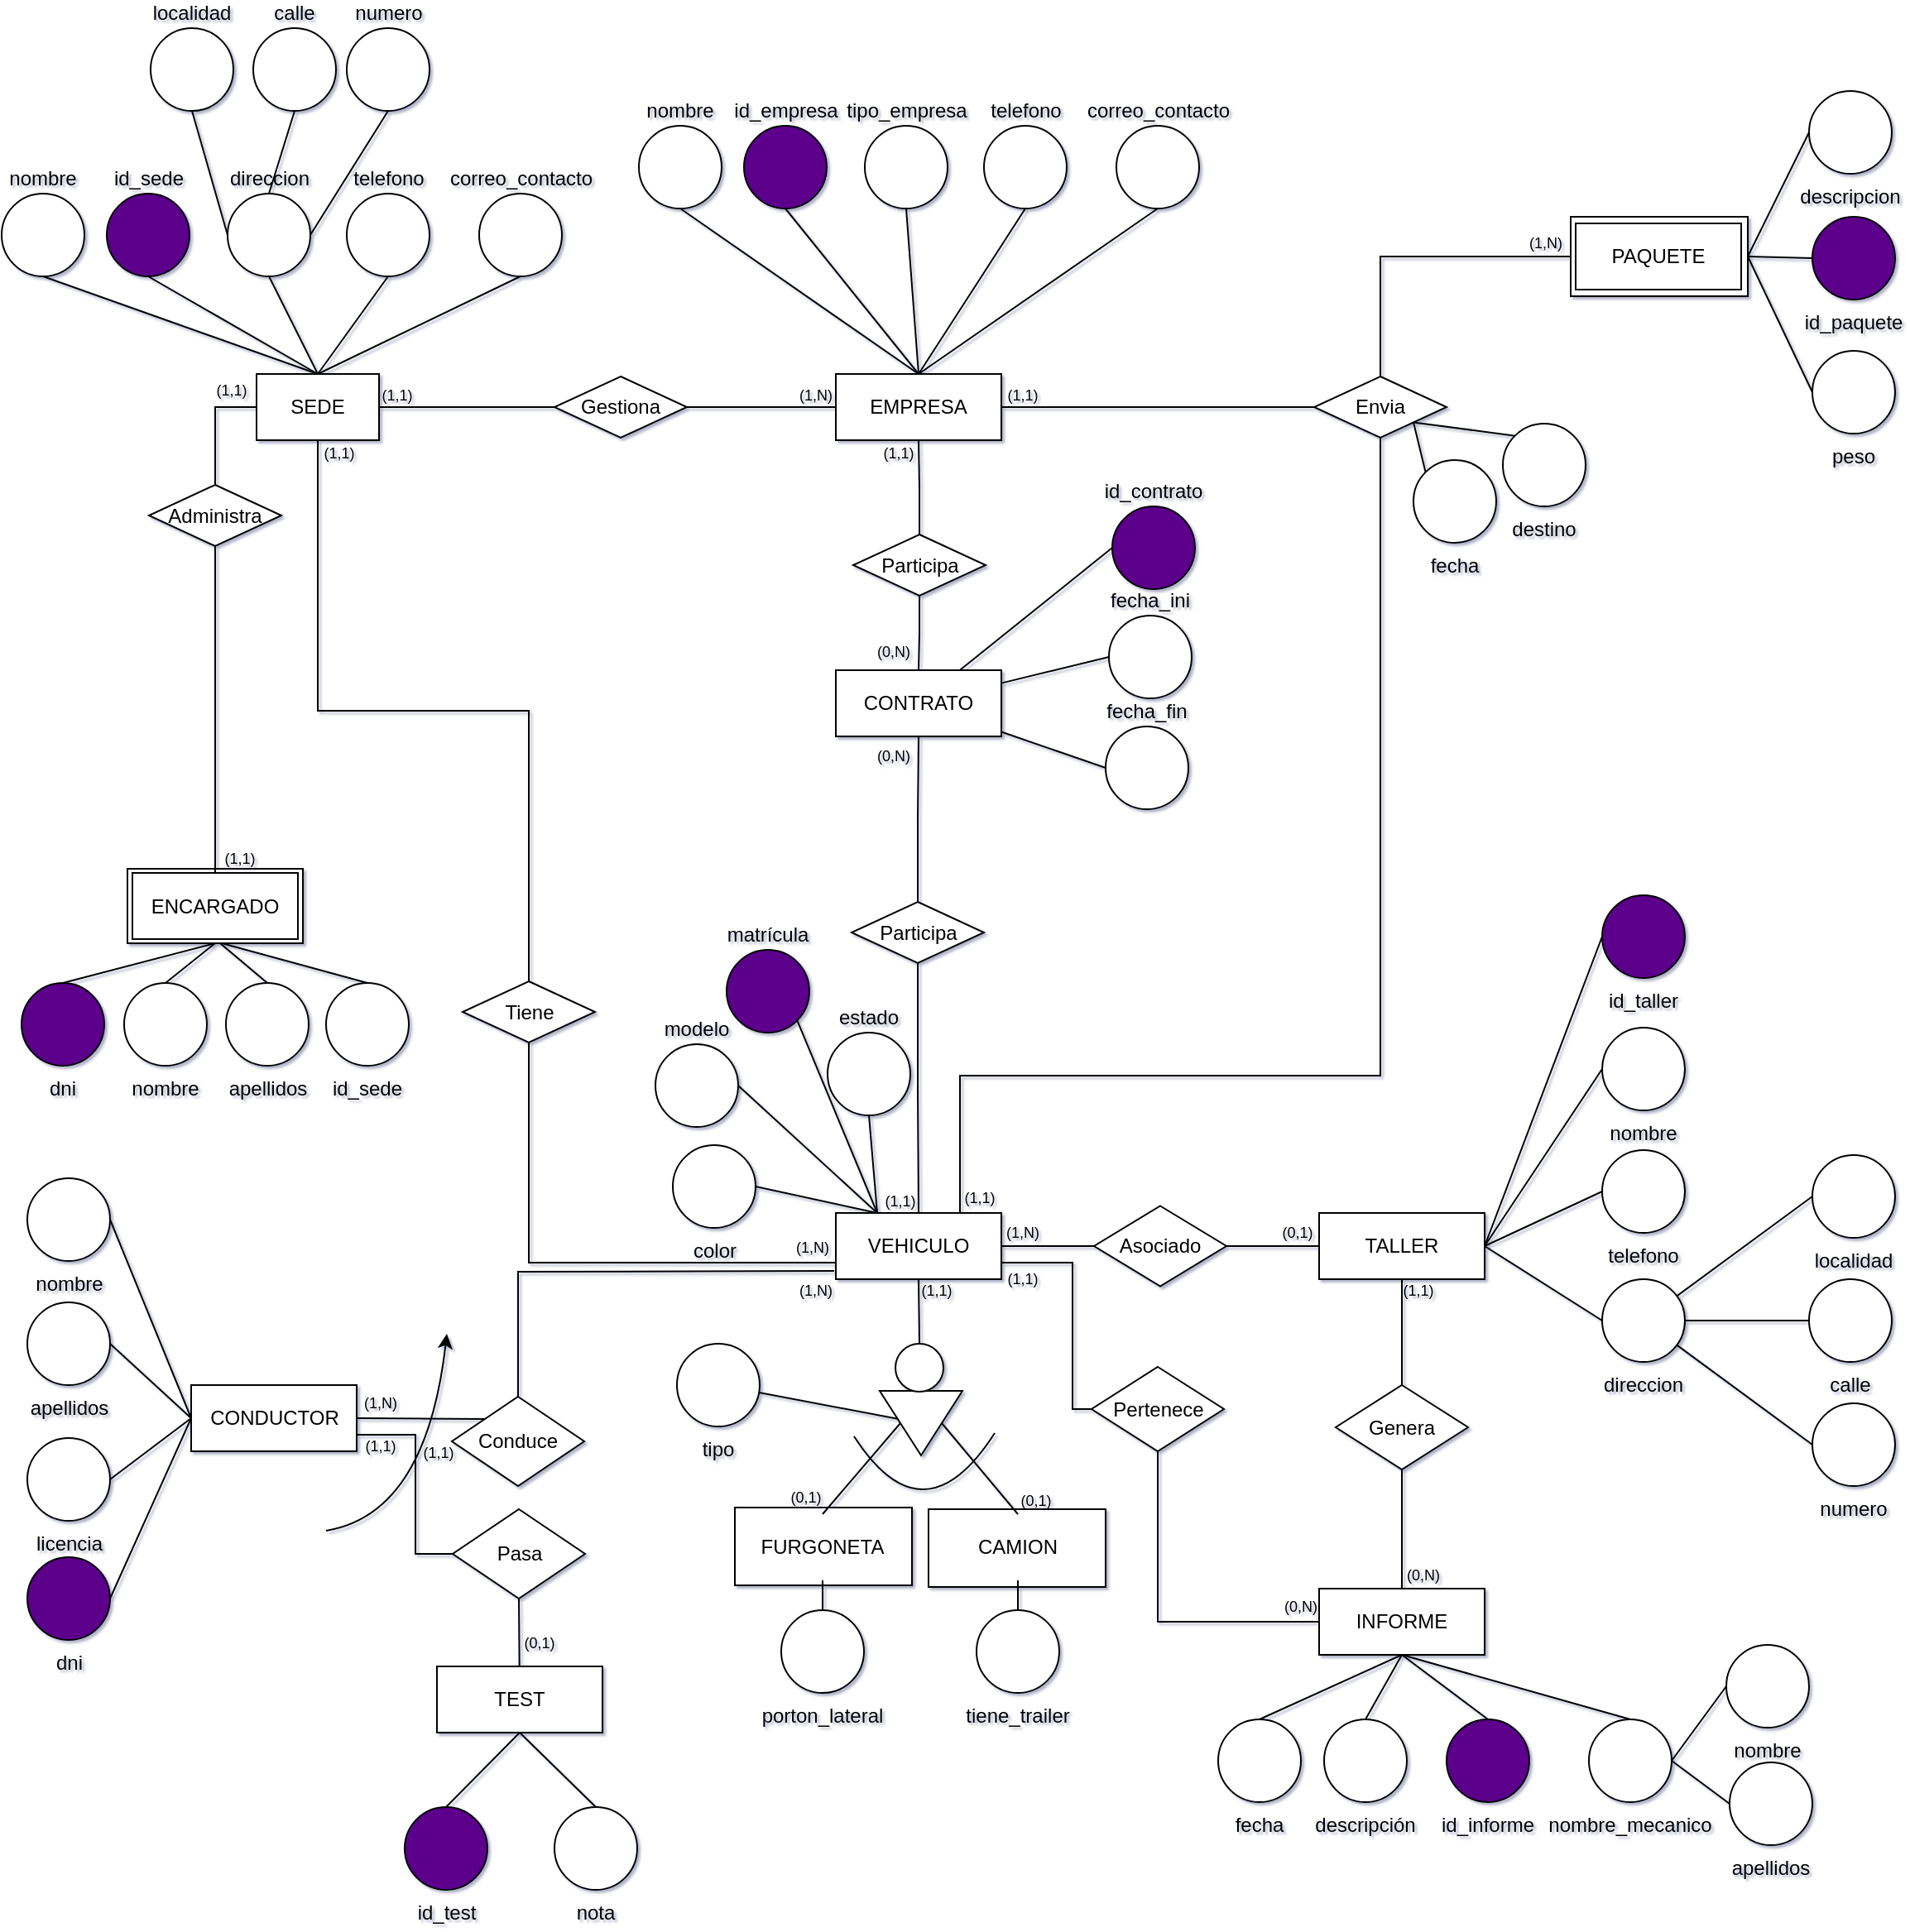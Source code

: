 <mxfile version="25.0.3">
  <diagram name="Página-1" id="EjvLclhS1nC_yqNBpNJn">
    <mxGraphModel grid="0" page="1" gridSize="10" guides="1" tooltips="1" connect="1" arrows="1" fold="1" pageScale="1" pageWidth="3300" pageHeight="4681" math="0" shadow="1">
      <root>
        <mxCell id="0" />
        <mxCell id="1" parent="0" />
        <mxCell id="pmfbboUPxJYDlXDQIil8-47" value="" style="rounded=0;whiteSpace=wrap;html=1;" vertex="1" parent="1">
          <mxGeometry x="-2128" y="-1387" width="106" height="45" as="geometry" />
        </mxCell>
        <mxCell id="pmfbboUPxJYDlXDQIil8-23" value="" style="rounded=0;whiteSpace=wrap;html=1;" vertex="1" parent="1">
          <mxGeometry x="-1761" y="-1001" width="107" height="47" as="geometry" />
        </mxCell>
        <mxCell id="pmfbboUPxJYDlXDQIil8-22" value="" style="rounded=0;whiteSpace=wrap;html=1;" vertex="1" parent="1">
          <mxGeometry x="-1644" y="-1000" width="107" height="47" as="geometry" />
        </mxCell>
        <mxCell id="g8suzwGlBMZNTWlI-Ku3-145" style="rounded=0;orthogonalLoop=1;jettySize=auto;html=1;exitX=1;exitY=0.5;exitDx=0;exitDy=0;entryX=0;entryY=0.5;entryDx=0;entryDy=0;endArrow=none;endFill=0;" edge="1" parent="1" source="g8suzwGlBMZNTWlI-Ku3-140" target="g8suzwGlBMZNTWlI-Ku3-143">
          <mxGeometry relative="1" as="geometry" />
        </mxCell>
        <mxCell id="g8suzwGlBMZNTWlI-Ku3-146" style="rounded=0;orthogonalLoop=1;jettySize=auto;html=1;exitX=1;exitY=0.5;exitDx=0;exitDy=0;entryX=0;entryY=0.5;entryDx=0;entryDy=0;endArrow=none;endFill=0;" edge="1" parent="1" source="g8suzwGlBMZNTWlI-Ku3-140" target="g8suzwGlBMZNTWlI-Ku3-141">
          <mxGeometry relative="1" as="geometry" />
        </mxCell>
        <mxCell id="g8suzwGlBMZNTWlI-Ku3-140" value="" style="rounded=0;whiteSpace=wrap;html=1;" vertex="1" parent="1">
          <mxGeometry x="-1256" y="-1781" width="107" height="48" as="geometry" />
        </mxCell>
        <mxCell id="g8suzwGlBMZNTWlI-Ku3-16" style="rounded=0;orthogonalLoop=1;jettySize=auto;html=1;exitX=1;exitY=0.5;exitDx=0;exitDy=0;entryX=0;entryY=0.5;entryDx=0;entryDy=0;edgeStyle=orthogonalEdgeStyle;endArrow=none;endFill=0;" edge="1" parent="1" source="g8suzwGlBMZNTWlI-Ku3-1" target="g8suzwGlBMZNTWlI-Ku3-12">
          <mxGeometry relative="1" as="geometry" />
        </mxCell>
        <mxCell id="g8suzwGlBMZNTWlI-Ku3-1" value="SEDE" style="whiteSpace=wrap;html=1;align=center;" vertex="1" parent="1">
          <mxGeometry x="-2050" y="-1686" width="74" height="40" as="geometry" />
        </mxCell>
        <mxCell id="g8suzwGlBMZNTWlI-Ku3-134" style="edgeStyle=orthogonalEdgeStyle;rounded=0;orthogonalLoop=1;jettySize=auto;html=1;exitX=1;exitY=0.5;exitDx=0;exitDy=0;entryX=0;entryY=0.5;entryDx=0;entryDy=0;endArrow=none;endFill=0;" edge="1" parent="1" source="g8suzwGlBMZNTWlI-Ku3-3" target="g8suzwGlBMZNTWlI-Ku3-132">
          <mxGeometry relative="1" as="geometry" />
        </mxCell>
        <mxCell id="g8suzwGlBMZNTWlI-Ku3-3" value="EMPRESA" style="whiteSpace=wrap;html=1;align=center;" vertex="1" parent="1">
          <mxGeometry x="-1700" y="-1686" width="100" height="40" as="geometry" />
        </mxCell>
        <mxCell id="g8suzwGlBMZNTWlI-Ku3-4" value="ENCARGADO" style="whiteSpace=wrap;html=1;align=center;" vertex="1" parent="1">
          <mxGeometry x="-2125" y="-1384.5" width="100" height="40" as="geometry" />
        </mxCell>
        <mxCell id="g8suzwGlBMZNTWlI-Ku3-23" style="rounded=0;orthogonalLoop=1;jettySize=auto;html=1;exitX=0.5;exitY=1;exitDx=0;exitDy=0;entryX=0.5;entryY=0;entryDx=0;entryDy=0;endArrow=none;endFill=0;" edge="1" parent="1" source="g8suzwGlBMZNTWlI-Ku3-5" target="_W_FJxRL6LF1LhHI--hp-1">
          <mxGeometry relative="1" as="geometry" />
        </mxCell>
        <mxCell id="g8suzwGlBMZNTWlI-Ku3-29" style="rounded=0;orthogonalLoop=1;jettySize=auto;html=1;entryX=0.5;entryY=0;entryDx=0;entryDy=0;edgeStyle=orthogonalEdgeStyle;endArrow=none;endFill=0;" edge="1" parent="1" target="g8suzwGlBMZNTWlI-Ku3-27">
          <mxGeometry relative="1" as="geometry">
            <mxPoint x="-1701" y="-1144" as="sourcePoint" />
          </mxGeometry>
        </mxCell>
        <mxCell id="g8suzwGlBMZNTWlI-Ku3-61" style="edgeStyle=orthogonalEdgeStyle;rounded=0;orthogonalLoop=1;jettySize=auto;html=1;exitX=1;exitY=0.5;exitDx=0;exitDy=0;entryX=0;entryY=0.5;entryDx=0;entryDy=0;endArrow=none;endFill=0;" edge="1" parent="1" source="g8suzwGlBMZNTWlI-Ku3-5" target="g8suzwGlBMZNTWlI-Ku3-60">
          <mxGeometry relative="1" as="geometry" />
        </mxCell>
        <mxCell id="g8suzwGlBMZNTWlI-Ku3-151" style="edgeStyle=orthogonalEdgeStyle;rounded=0;orthogonalLoop=1;jettySize=auto;html=1;exitX=0;exitY=0.75;exitDx=0;exitDy=0;entryX=0.5;entryY=1;entryDx=0;entryDy=0;endArrow=none;endFill=0;" edge="1" parent="1" source="g8suzwGlBMZNTWlI-Ku3-5" target="g8suzwGlBMZNTWlI-Ku3-150">
          <mxGeometry relative="1" as="geometry" />
        </mxCell>
        <mxCell id="g8suzwGlBMZNTWlI-Ku3-5" value="VEHICULO" style="whiteSpace=wrap;html=1;align=center;" vertex="1" parent="1">
          <mxGeometry x="-1700" y="-1179" width="100" height="40" as="geometry" />
        </mxCell>
        <mxCell id="pmfbboUPxJYDlXDQIil8-28" style="rounded=0;orthogonalLoop=1;jettySize=auto;html=1;exitX=1;exitY=0.5;exitDx=0;exitDy=0;entryX=0;entryY=0;entryDx=0;entryDy=0;endArrow=none;endFill=0;" edge="1" parent="1" source="g8suzwGlBMZNTWlI-Ku3-6" target="g8suzwGlBMZNTWlI-Ku3-27">
          <mxGeometry relative="1" as="geometry" />
        </mxCell>
        <mxCell id="pmfbboUPxJYDlXDQIil8-32" style="rounded=0;orthogonalLoop=1;jettySize=auto;html=1;exitX=1;exitY=0.75;exitDx=0;exitDy=0;entryX=0;entryY=0.5;entryDx=0;entryDy=0;endArrow=none;endFill=0;edgeStyle=orthogonalEdgeStyle;" edge="1" parent="1" source="g8suzwGlBMZNTWlI-Ku3-6" target="pmfbboUPxJYDlXDQIil8-31">
          <mxGeometry relative="1" as="geometry">
            <Array as="points">
              <mxPoint x="-1954" y="-1045" />
              <mxPoint x="-1954" y="-973" />
            </Array>
          </mxGeometry>
        </mxCell>
        <mxCell id="g8suzwGlBMZNTWlI-Ku3-6" value="CONDUCTOR" style="whiteSpace=wrap;html=1;align=center;" vertex="1" parent="1">
          <mxGeometry x="-2089.5" y="-1075" width="100" height="40" as="geometry" />
        </mxCell>
        <mxCell id="g8suzwGlBMZNTWlI-Ku3-8" value="FURGONETA" style="whiteSpace=wrap;html=1;align=center;strokeColor=none;" vertex="1" parent="1">
          <mxGeometry x="-1758" y="-997" width="100" height="40" as="geometry" />
        </mxCell>
        <mxCell id="g8suzwGlBMZNTWlI-Ku3-9" value="CAMION" style="whiteSpace=wrap;html=1;align=center;strokeColor=none;" vertex="1" parent="1">
          <mxGeometry x="-1640" y="-997" width="100" height="40" as="geometry" />
        </mxCell>
        <mxCell id="g8suzwGlBMZNTWlI-Ku3-64" style="edgeStyle=orthogonalEdgeStyle;rounded=0;orthogonalLoop=1;jettySize=auto;html=1;exitX=0.5;exitY=1;exitDx=0;exitDy=0;entryX=0.5;entryY=0;entryDx=0;entryDy=0;endArrow=none;endFill=0;" edge="1" parent="1" source="g8suzwGlBMZNTWlI-Ku3-10" target="g8suzwGlBMZNTWlI-Ku3-63">
          <mxGeometry relative="1" as="geometry" />
        </mxCell>
        <mxCell id="g8suzwGlBMZNTWlI-Ku3-70" style="rounded=0;orthogonalLoop=1;jettySize=auto;html=1;exitX=1;exitY=0.5;exitDx=0;exitDy=0;entryX=0;entryY=0.5;entryDx=0;entryDy=0;endArrow=none;endFill=0;" edge="1" parent="1" source="g8suzwGlBMZNTWlI-Ku3-10" target="g8suzwGlBMZNTWlI-Ku3-69">
          <mxGeometry relative="1" as="geometry" />
        </mxCell>
        <mxCell id="g8suzwGlBMZNTWlI-Ku3-10" value="TALLER" style="whiteSpace=wrap;html=1;align=center;" vertex="1" parent="1">
          <mxGeometry x="-1408" y="-1179" width="100" height="40" as="geometry" />
        </mxCell>
        <mxCell id="g8suzwGlBMZNTWlI-Ku3-11" value="INFORME" style="whiteSpace=wrap;html=1;align=center;" vertex="1" parent="1">
          <mxGeometry x="-1408" y="-952" width="100" height="40" as="geometry" />
        </mxCell>
        <mxCell id="g8suzwGlBMZNTWlI-Ku3-127" style="edgeStyle=orthogonalEdgeStyle;rounded=0;orthogonalLoop=1;jettySize=auto;html=1;exitX=1;exitY=0.5;exitDx=0;exitDy=0;entryX=0;entryY=0.5;entryDx=0;entryDy=0;endArrow=none;endFill=0;" edge="1" parent="1" source="g8suzwGlBMZNTWlI-Ku3-12" target="g8suzwGlBMZNTWlI-Ku3-3">
          <mxGeometry relative="1" as="geometry" />
        </mxCell>
        <mxCell id="g8suzwGlBMZNTWlI-Ku3-12" value="Gestiona" style="rhombus;whiteSpace=wrap;html=1;" vertex="1" parent="1">
          <mxGeometry x="-1870" y="-1684.5" width="80" height="37" as="geometry" />
        </mxCell>
        <mxCell id="g8suzwGlBMZNTWlI-Ku3-15" style="rounded=0;orthogonalLoop=1;jettySize=auto;html=1;exitX=0.5;exitY=0;exitDx=0;exitDy=0;entryX=0;entryY=0.5;entryDx=0;entryDy=0;edgeStyle=orthogonalEdgeStyle;endArrow=none;endFill=0;" edge="1" parent="1" source="g8suzwGlBMZNTWlI-Ku3-14" target="g8suzwGlBMZNTWlI-Ku3-1">
          <mxGeometry relative="1" as="geometry" />
        </mxCell>
        <mxCell id="g8suzwGlBMZNTWlI-Ku3-17" style="rounded=0;orthogonalLoop=1;jettySize=auto;html=1;exitX=0.5;exitY=1;exitDx=0;exitDy=0;entryX=0.5;entryY=0;entryDx=0;entryDy=0;edgeStyle=orthogonalEdgeStyle;endArrow=none;endFill=0;" edge="1" parent="1" source="g8suzwGlBMZNTWlI-Ku3-14" target="g8suzwGlBMZNTWlI-Ku3-4">
          <mxGeometry relative="1" as="geometry" />
        </mxCell>
        <mxCell id="g8suzwGlBMZNTWlI-Ku3-14" value="Administra" style="rhombus;whiteSpace=wrap;html=1;" vertex="1" parent="1">
          <mxGeometry x="-2115" y="-1619" width="80" height="37" as="geometry" />
        </mxCell>
        <mxCell id="g8suzwGlBMZNTWlI-Ku3-21" style="rounded=0;orthogonalLoop=1;jettySize=auto;html=1;exitX=0.5;exitY=1;exitDx=0;exitDy=0;entryX=0.5;entryY=0;entryDx=0;entryDy=0;edgeStyle=orthogonalEdgeStyle;endArrow=none;endFill=0;" edge="1" parent="1" source="g8suzwGlBMZNTWlI-Ku3-19" target="XZ_IPOt9MAIvKjfWIf2Y-1">
          <mxGeometry relative="1" as="geometry" />
        </mxCell>
        <mxCell id="g8suzwGlBMZNTWlI-Ku3-126" style="edgeStyle=orthogonalEdgeStyle;rounded=0;orthogonalLoop=1;jettySize=auto;html=1;exitX=0.5;exitY=0;exitDx=0;exitDy=0;entryX=0.5;entryY=1;entryDx=0;entryDy=0;endArrow=none;endFill=0;" edge="1" parent="1" source="g8suzwGlBMZNTWlI-Ku3-19" target="g8suzwGlBMZNTWlI-Ku3-3">
          <mxGeometry relative="1" as="geometry" />
        </mxCell>
        <mxCell id="g8suzwGlBMZNTWlI-Ku3-19" value="Participa" style="rhombus;whiteSpace=wrap;html=1;" vertex="1" parent="1">
          <mxGeometry x="-1689.5" y="-1589" width="80" height="37" as="geometry" />
        </mxCell>
        <mxCell id="g8suzwGlBMZNTWlI-Ku3-24" style="rounded=0;orthogonalLoop=1;jettySize=auto;html=1;exitX=0.5;exitY=0;exitDx=0;exitDy=0;entryX=0.5;entryY=0;entryDx=0;entryDy=0;endArrow=none;endFill=0;" edge="1" parent="1" source="g8suzwGlBMZNTWlI-Ku3-22" target="g8suzwGlBMZNTWlI-Ku3-9">
          <mxGeometry relative="1" as="geometry" />
        </mxCell>
        <mxCell id="g8suzwGlBMZNTWlI-Ku3-25" style="rounded=0;orthogonalLoop=1;jettySize=auto;html=1;exitX=0.5;exitY=1;exitDx=0;exitDy=0;entryX=0.5;entryY=0;entryDx=0;entryDy=0;endArrow=none;endFill=0;" edge="1" parent="1" source="g8suzwGlBMZNTWlI-Ku3-22" target="g8suzwGlBMZNTWlI-Ku3-8">
          <mxGeometry relative="1" as="geometry" />
        </mxCell>
        <mxCell id="g8suzwGlBMZNTWlI-Ku3-22" value="" style="triangle;whiteSpace=wrap;html=1;rotation=90;" vertex="1" parent="1">
          <mxGeometry x="-1668" y="-1077" width="39" height="50" as="geometry" />
        </mxCell>
        <mxCell id="g8suzwGlBMZNTWlI-Ku3-27" value="Conduce" style="rhombus;whiteSpace=wrap;html=1;" vertex="1" parent="1">
          <mxGeometry x="-1932" y="-1068" width="80" height="54" as="geometry" />
        </mxCell>
        <mxCell id="g8suzwGlBMZNTWlI-Ku3-42" style="rounded=0;orthogonalLoop=1;jettySize=auto;html=1;exitX=1;exitY=0.5;exitDx=0;exitDy=0;entryX=0;entryY=0.5;entryDx=0;entryDy=0;endArrow=none;endFill=0;" edge="1" parent="1" source="g8suzwGlBMZNTWlI-Ku3-34" target="g8suzwGlBMZNTWlI-Ku3-6">
          <mxGeometry relative="1" as="geometry" />
        </mxCell>
        <mxCell id="g8suzwGlBMZNTWlI-Ku3-34" value="dni" style="ellipse;whiteSpace=wrap;html=1;aspect=fixed;fillColor=#5C068C;labelPosition=center;verticalLabelPosition=bottom;align=center;verticalAlign=top;" vertex="1" parent="1">
          <mxGeometry x="-2188.5" y="-971" width="50" height="50" as="geometry" />
        </mxCell>
        <mxCell id="g8suzwGlBMZNTWlI-Ku3-39" style="rounded=0;orthogonalLoop=1;jettySize=auto;html=1;exitX=1;exitY=0.5;exitDx=0;exitDy=0;entryX=0;entryY=0.5;entryDx=0;entryDy=0;endArrow=none;endFill=0;" edge="1" parent="1" source="g8suzwGlBMZNTWlI-Ku3-35" target="g8suzwGlBMZNTWlI-Ku3-6">
          <mxGeometry relative="1" as="geometry" />
        </mxCell>
        <mxCell id="g8suzwGlBMZNTWlI-Ku3-35" value="nombre" style="ellipse;whiteSpace=wrap;html=1;aspect=fixed;labelPosition=center;verticalLabelPosition=bottom;align=center;verticalAlign=top;" vertex="1" parent="1">
          <mxGeometry x="-2188.5" y="-1200" width="50" height="50" as="geometry" />
        </mxCell>
        <mxCell id="g8suzwGlBMZNTWlI-Ku3-40" style="rounded=0;orthogonalLoop=1;jettySize=auto;html=1;exitX=1;exitY=0.5;exitDx=0;exitDy=0;endArrow=none;endFill=0;entryX=0;entryY=0.5;entryDx=0;entryDy=0;" edge="1" parent="1" source="g8suzwGlBMZNTWlI-Ku3-36" target="g8suzwGlBMZNTWlI-Ku3-6">
          <mxGeometry relative="1" as="geometry">
            <mxPoint x="-2148.5" y="-1050" as="targetPoint" />
          </mxGeometry>
        </mxCell>
        <mxCell id="g8suzwGlBMZNTWlI-Ku3-36" value="apellidos" style="ellipse;whiteSpace=wrap;html=1;aspect=fixed;labelPosition=center;verticalLabelPosition=bottom;align=center;verticalAlign=top;" vertex="1" parent="1">
          <mxGeometry x="-2188.5" y="-1125" width="50" height="50" as="geometry" />
        </mxCell>
        <mxCell id="g8suzwGlBMZNTWlI-Ku3-43" style="rounded=0;orthogonalLoop=1;jettySize=auto;html=1;exitX=1;exitY=0.5;exitDx=0;exitDy=0;entryX=0;entryY=0.5;entryDx=0;entryDy=0;endArrow=none;endFill=0;" edge="1" parent="1" source="g8suzwGlBMZNTWlI-Ku3-38" target="g8suzwGlBMZNTWlI-Ku3-6">
          <mxGeometry relative="1" as="geometry" />
        </mxCell>
        <mxCell id="g8suzwGlBMZNTWlI-Ku3-38" value="licencia" style="ellipse;whiteSpace=wrap;html=1;aspect=fixed;labelPosition=center;verticalLabelPosition=bottom;align=center;verticalAlign=top;" vertex="1" parent="1">
          <mxGeometry x="-2188.5" y="-1043" width="50" height="50" as="geometry" />
        </mxCell>
        <mxCell id="g8suzwGlBMZNTWlI-Ku3-62" style="edgeStyle=orthogonalEdgeStyle;rounded=0;orthogonalLoop=1;jettySize=auto;html=1;exitX=1;exitY=0.5;exitDx=0;exitDy=0;entryX=0;entryY=0.5;entryDx=0;entryDy=0;endArrow=none;endFill=0;" edge="1" parent="1" source="g8suzwGlBMZNTWlI-Ku3-60" target="g8suzwGlBMZNTWlI-Ku3-10">
          <mxGeometry relative="1" as="geometry" />
        </mxCell>
        <mxCell id="g8suzwGlBMZNTWlI-Ku3-60" value="Asociado" style="rhombus;whiteSpace=wrap;html=1;" vertex="1" parent="1">
          <mxGeometry x="-1544" y="-1183.25" width="80" height="48.5" as="geometry" />
        </mxCell>
        <mxCell id="g8suzwGlBMZNTWlI-Ku3-65" style="edgeStyle=orthogonalEdgeStyle;rounded=0;orthogonalLoop=1;jettySize=auto;html=1;exitX=0.5;exitY=1;exitDx=0;exitDy=0;entryX=0.5;entryY=0;entryDx=0;entryDy=0;endArrow=none;endFill=0;" edge="1" parent="1" source="g8suzwGlBMZNTWlI-Ku3-63" target="g8suzwGlBMZNTWlI-Ku3-11">
          <mxGeometry relative="1" as="geometry" />
        </mxCell>
        <mxCell id="g8suzwGlBMZNTWlI-Ku3-63" value="Genera" style="rhombus;whiteSpace=wrap;html=1;" vertex="1" parent="1">
          <mxGeometry x="-1398" y="-1075" width="80" height="51" as="geometry" />
        </mxCell>
        <mxCell id="g8suzwGlBMZNTWlI-Ku3-71" style="rounded=0;orthogonalLoop=1;jettySize=auto;html=1;exitX=0;exitY=0.5;exitDx=0;exitDy=0;entryX=1;entryY=0.5;entryDx=0;entryDy=0;endArrow=none;endFill=0;" edge="1" parent="1" source="g8suzwGlBMZNTWlI-Ku3-66" target="g8suzwGlBMZNTWlI-Ku3-10">
          <mxGeometry relative="1" as="geometry" />
        </mxCell>
        <mxCell id="g8suzwGlBMZNTWlI-Ku3-66" value="nombre" style="ellipse;whiteSpace=wrap;html=1;aspect=fixed;labelPosition=center;verticalLabelPosition=bottom;align=center;verticalAlign=top;" vertex="1" parent="1">
          <mxGeometry x="-1237" y="-1291" width="50" height="50" as="geometry" />
        </mxCell>
        <mxCell id="g8suzwGlBMZNTWlI-Ku3-73" style="rounded=0;orthogonalLoop=1;jettySize=auto;html=1;exitX=0;exitY=0.5;exitDx=0;exitDy=0;entryX=1;entryY=0.5;entryDx=0;entryDy=0;endArrow=none;endFill=0;" edge="1" parent="1" source="g8suzwGlBMZNTWlI-Ku3-67" target="g8suzwGlBMZNTWlI-Ku3-10">
          <mxGeometry relative="1" as="geometry" />
        </mxCell>
        <mxCell id="g8suzwGlBMZNTWlI-Ku3-67" value="telefono" style="ellipse;whiteSpace=wrap;html=1;aspect=fixed;labelPosition=center;verticalLabelPosition=bottom;align=center;verticalAlign=top;" vertex="1" parent="1">
          <mxGeometry x="-1237" y="-1217" width="50" height="50" as="geometry" />
        </mxCell>
        <mxCell id="g8suzwGlBMZNTWlI-Ku3-74" style="rounded=0;orthogonalLoop=1;jettySize=auto;html=1;exitX=0;exitY=0.5;exitDx=0;exitDy=0;entryX=1;entryY=0.5;entryDx=0;entryDy=0;endArrow=none;endFill=0;" edge="1" parent="1" source="g8suzwGlBMZNTWlI-Ku3-68" target="g8suzwGlBMZNTWlI-Ku3-10">
          <mxGeometry relative="1" as="geometry" />
        </mxCell>
        <mxCell id="g8suzwGlBMZNTWlI-Ku3-68" value="direccion" style="ellipse;whiteSpace=wrap;html=1;aspect=fixed;labelPosition=center;verticalLabelPosition=bottom;align=center;verticalAlign=top;" vertex="1" parent="1">
          <mxGeometry x="-1237" y="-1139" width="50" height="50" as="geometry" />
        </mxCell>
        <mxCell id="g8suzwGlBMZNTWlI-Ku3-69" value="id_taller" style="ellipse;whiteSpace=wrap;html=1;aspect=fixed;fillColor=#5C068C;labelPosition=center;verticalLabelPosition=bottom;align=center;verticalAlign=top;" vertex="1" parent="1">
          <mxGeometry x="-1237" y="-1371" width="50" height="50" as="geometry" />
        </mxCell>
        <mxCell id="g8suzwGlBMZNTWlI-Ku3-72" style="edgeStyle=orthogonalEdgeStyle;rounded=0;orthogonalLoop=1;jettySize=auto;html=1;exitX=0.5;exitY=1;exitDx=0;exitDy=0;" edge="1" parent="1" source="g8suzwGlBMZNTWlI-Ku3-67" target="g8suzwGlBMZNTWlI-Ku3-67">
          <mxGeometry relative="1" as="geometry" />
        </mxCell>
        <mxCell id="g8suzwGlBMZNTWlI-Ku3-81" style="rounded=0;orthogonalLoop=1;jettySize=auto;html=1;exitX=0.5;exitY=0;exitDx=0;exitDy=0;entryX=0.5;entryY=1;entryDx=0;entryDy=0;endArrow=none;endFill=0;" edge="1" parent="1" source="g8suzwGlBMZNTWlI-Ku3-75" target="g8suzwGlBMZNTWlI-Ku3-11">
          <mxGeometry relative="1" as="geometry" />
        </mxCell>
        <mxCell id="g8suzwGlBMZNTWlI-Ku3-75" value="descripción" style="ellipse;whiteSpace=wrap;html=1;aspect=fixed;labelPosition=center;verticalLabelPosition=bottom;align=center;verticalAlign=top;" vertex="1" parent="1">
          <mxGeometry x="-1405" y="-873" width="50" height="50" as="geometry" />
        </mxCell>
        <mxCell id="g8suzwGlBMZNTWlI-Ku3-82" style="rounded=0;orthogonalLoop=1;jettySize=auto;html=1;exitX=0.5;exitY=0;exitDx=0;exitDy=0;entryX=0.5;entryY=1;entryDx=0;entryDy=0;endArrow=none;endFill=0;" edge="1" parent="1" source="g8suzwGlBMZNTWlI-Ku3-76" target="g8suzwGlBMZNTWlI-Ku3-11">
          <mxGeometry relative="1" as="geometry" />
        </mxCell>
        <mxCell id="g8suzwGlBMZNTWlI-Ku3-76" value="id_informe" style="ellipse;whiteSpace=wrap;html=1;aspect=fixed;fillColor=#5C068C;labelPosition=center;verticalLabelPosition=bottom;align=center;verticalAlign=top;" vertex="1" parent="1">
          <mxGeometry x="-1331" y="-873" width="50" height="50" as="geometry" />
        </mxCell>
        <mxCell id="g8suzwGlBMZNTWlI-Ku3-83" style="rounded=0;orthogonalLoop=1;jettySize=auto;html=1;exitX=0.5;exitY=0;exitDx=0;exitDy=0;entryX=0.5;entryY=1;entryDx=0;entryDy=0;endArrow=none;endFill=0;" edge="1" parent="1" source="g8suzwGlBMZNTWlI-Ku3-77" target="g8suzwGlBMZNTWlI-Ku3-11">
          <mxGeometry relative="1" as="geometry" />
        </mxCell>
        <mxCell id="g8suzwGlBMZNTWlI-Ku3-77" value="nombre_mecanico" style="ellipse;whiteSpace=wrap;html=1;aspect=fixed;labelPosition=center;verticalLabelPosition=bottom;align=center;verticalAlign=top;" vertex="1" parent="1">
          <mxGeometry x="-1245" y="-873" width="50" height="50" as="geometry" />
        </mxCell>
        <mxCell id="g8suzwGlBMZNTWlI-Ku3-84" style="rounded=0;orthogonalLoop=1;jettySize=auto;html=1;exitX=0;exitY=0.5;exitDx=0;exitDy=0;entryX=1;entryY=0.5;entryDx=0;entryDy=0;endArrow=none;endFill=0;" edge="1" parent="1" source="g8suzwGlBMZNTWlI-Ku3-78" target="g8suzwGlBMZNTWlI-Ku3-77">
          <mxGeometry relative="1" as="geometry" />
        </mxCell>
        <mxCell id="g8suzwGlBMZNTWlI-Ku3-78" value="nombre" style="ellipse;whiteSpace=wrap;html=1;aspect=fixed;labelPosition=center;verticalLabelPosition=bottom;align=center;verticalAlign=top;" vertex="1" parent="1">
          <mxGeometry x="-1162" y="-918" width="50" height="50" as="geometry" />
        </mxCell>
        <mxCell id="g8suzwGlBMZNTWlI-Ku3-86" style="rounded=0;orthogonalLoop=1;jettySize=auto;html=1;exitX=0;exitY=0.5;exitDx=0;exitDy=0;entryX=1;entryY=0.5;entryDx=0;entryDy=0;endArrow=none;endFill=0;" edge="1" parent="1" source="g8suzwGlBMZNTWlI-Ku3-79" target="g8suzwGlBMZNTWlI-Ku3-77">
          <mxGeometry relative="1" as="geometry" />
        </mxCell>
        <mxCell id="g8suzwGlBMZNTWlI-Ku3-79" value="apellidos" style="ellipse;whiteSpace=wrap;html=1;aspect=fixed;labelPosition=center;verticalLabelPosition=bottom;align=center;verticalAlign=top;" vertex="1" parent="1">
          <mxGeometry x="-1160" y="-847" width="50" height="50" as="geometry" />
        </mxCell>
        <mxCell id="g8suzwGlBMZNTWlI-Ku3-96" style="rounded=0;orthogonalLoop=1;jettySize=auto;html=1;exitX=0.5;exitY=1;exitDx=0;exitDy=0;entryX=0.5;entryY=0;entryDx=0;entryDy=0;endArrow=none;endFill=0;" edge="1" parent="1" source="g8suzwGlBMZNTWlI-Ku3-87" target="g8suzwGlBMZNTWlI-Ku3-3">
          <mxGeometry relative="1" as="geometry" />
        </mxCell>
        <mxCell id="g8suzwGlBMZNTWlI-Ku3-87" value="tipo_empresa" style="ellipse;whiteSpace=wrap;html=1;aspect=fixed;labelPosition=center;verticalLabelPosition=top;align=center;verticalAlign=bottom;" vertex="1" parent="1">
          <mxGeometry x="-1682.5" y="-1836" width="50" height="50" as="geometry" />
        </mxCell>
        <mxCell id="g8suzwGlBMZNTWlI-Ku3-97" style="rounded=0;orthogonalLoop=1;jettySize=auto;html=1;exitX=0.5;exitY=1;exitDx=0;exitDy=0;entryX=0.5;entryY=0;entryDx=0;entryDy=0;endArrow=none;endFill=0;" edge="1" parent="1" source="g8suzwGlBMZNTWlI-Ku3-88" target="g8suzwGlBMZNTWlI-Ku3-3">
          <mxGeometry relative="1" as="geometry" />
        </mxCell>
        <mxCell id="g8suzwGlBMZNTWlI-Ku3-88" value="telefono" style="ellipse;whiteSpace=wrap;html=1;aspect=fixed;labelPosition=center;verticalLabelPosition=top;align=center;verticalAlign=bottom;" vertex="1" parent="1">
          <mxGeometry x="-1610.5" y="-1836" width="50" height="50" as="geometry" />
        </mxCell>
        <mxCell id="g8suzwGlBMZNTWlI-Ku3-93" style="rounded=0;orthogonalLoop=1;jettySize=auto;html=1;exitX=0.5;exitY=1;exitDx=0;exitDy=0;entryX=0.5;entryY=0;entryDx=0;entryDy=0;endArrow=none;endFill=0;" edge="1" parent="1" source="g8suzwGlBMZNTWlI-Ku3-89" target="g8suzwGlBMZNTWlI-Ku3-3">
          <mxGeometry relative="1" as="geometry" />
        </mxCell>
        <mxCell id="g8suzwGlBMZNTWlI-Ku3-89" value="nombre" style="ellipse;whiteSpace=wrap;html=1;aspect=fixed;labelPosition=center;verticalLabelPosition=top;align=center;verticalAlign=bottom;" vertex="1" parent="1">
          <mxGeometry x="-1819" y="-1836" width="50" height="50" as="geometry" />
        </mxCell>
        <mxCell id="g8suzwGlBMZNTWlI-Ku3-98" style="rounded=0;orthogonalLoop=1;jettySize=auto;html=1;exitX=0.5;exitY=1;exitDx=0;exitDy=0;entryX=0.5;entryY=0;entryDx=0;entryDy=0;endArrow=none;endFill=0;" edge="1" parent="1" source="g8suzwGlBMZNTWlI-Ku3-90" target="g8suzwGlBMZNTWlI-Ku3-3">
          <mxGeometry relative="1" as="geometry" />
        </mxCell>
        <mxCell id="g8suzwGlBMZNTWlI-Ku3-90" value="correo_contacto" style="ellipse;whiteSpace=wrap;html=1;aspect=fixed;labelPosition=center;verticalLabelPosition=top;align=center;verticalAlign=bottom;" vertex="1" parent="1">
          <mxGeometry x="-1530.5" y="-1836" width="50" height="50" as="geometry" />
        </mxCell>
        <mxCell id="g8suzwGlBMZNTWlI-Ku3-95" style="rounded=0;orthogonalLoop=1;jettySize=auto;html=1;exitX=0.5;exitY=1;exitDx=0;exitDy=0;entryX=0.5;entryY=0;entryDx=0;entryDy=0;endArrow=none;endFill=0;" edge="1" parent="1" source="g8suzwGlBMZNTWlI-Ku3-91" target="g8suzwGlBMZNTWlI-Ku3-3">
          <mxGeometry relative="1" as="geometry" />
        </mxCell>
        <mxCell id="g8suzwGlBMZNTWlI-Ku3-91" value="id_empresa" style="ellipse;whiteSpace=wrap;html=1;aspect=fixed;fillColor=#5C068C;labelPosition=center;verticalLabelPosition=top;align=center;verticalAlign=bottom;" vertex="1" parent="1">
          <mxGeometry x="-1755.5" y="-1836" width="50" height="50" as="geometry" />
        </mxCell>
        <mxCell id="g8suzwGlBMZNTWlI-Ku3-107" style="rounded=0;orthogonalLoop=1;jettySize=auto;html=1;exitX=1;exitY=0.5;exitDx=0;exitDy=0;entryX=0.25;entryY=0;entryDx=0;entryDy=0;endArrow=none;endFill=0;" edge="1" parent="1" source="g8suzwGlBMZNTWlI-Ku3-101" target="g8suzwGlBMZNTWlI-Ku3-5">
          <mxGeometry relative="1" as="geometry" />
        </mxCell>
        <mxCell id="g8suzwGlBMZNTWlI-Ku3-101" value="color" style="ellipse;whiteSpace=wrap;html=1;aspect=fixed;labelPosition=center;verticalLabelPosition=bottom;align=center;verticalAlign=top;" vertex="1" parent="1">
          <mxGeometry x="-1798.5" y="-1220" width="50" height="50" as="geometry" />
        </mxCell>
        <mxCell id="g8suzwGlBMZNTWlI-Ku3-108" style="rounded=0;orthogonalLoop=1;jettySize=auto;html=1;exitX=1;exitY=0.5;exitDx=0;exitDy=0;entryX=0.25;entryY=0;entryDx=0;entryDy=0;endArrow=none;endFill=0;" edge="1" parent="1" source="g8suzwGlBMZNTWlI-Ku3-102" target="g8suzwGlBMZNTWlI-Ku3-5">
          <mxGeometry relative="1" as="geometry" />
        </mxCell>
        <mxCell id="g8suzwGlBMZNTWlI-Ku3-102" value="modelo" style="ellipse;whiteSpace=wrap;html=1;aspect=fixed;labelPosition=center;verticalLabelPosition=top;align=center;verticalAlign=bottom;" vertex="1" parent="1">
          <mxGeometry x="-1809" y="-1281" width="50" height="50" as="geometry" />
        </mxCell>
        <mxCell id="g8suzwGlBMZNTWlI-Ku3-105" style="rounded=0;orthogonalLoop=1;jettySize=auto;html=1;exitX=0.5;exitY=1;exitDx=0;exitDy=0;entryX=0.25;entryY=0;entryDx=0;entryDy=0;endArrow=none;endFill=0;" edge="1" parent="1" source="g8suzwGlBMZNTWlI-Ku3-103" target="g8suzwGlBMZNTWlI-Ku3-5">
          <mxGeometry relative="1" as="geometry" />
        </mxCell>
        <mxCell id="g8suzwGlBMZNTWlI-Ku3-103" value="estado" style="ellipse;whiteSpace=wrap;html=1;aspect=fixed;labelPosition=center;verticalLabelPosition=top;align=center;verticalAlign=bottom;" vertex="1" parent="1">
          <mxGeometry x="-1705" y="-1288" width="50" height="50" as="geometry" />
        </mxCell>
        <mxCell id="g8suzwGlBMZNTWlI-Ku3-109" style="rounded=0;orthogonalLoop=1;jettySize=auto;html=1;exitX=1;exitY=1;exitDx=0;exitDy=0;entryX=0.25;entryY=0;entryDx=0;entryDy=0;endArrow=none;endFill=0;" edge="1" parent="1" source="g8suzwGlBMZNTWlI-Ku3-104" target="g8suzwGlBMZNTWlI-Ku3-5">
          <mxGeometry relative="1" as="geometry" />
        </mxCell>
        <mxCell id="g8suzwGlBMZNTWlI-Ku3-104" value="matrícula" style="ellipse;whiteSpace=wrap;html=1;aspect=fixed;fillColor=#5C068C;labelPosition=center;verticalLabelPosition=top;align=center;verticalAlign=bottom;" vertex="1" parent="1">
          <mxGeometry x="-1766" y="-1338" width="50" height="50" as="geometry" />
        </mxCell>
        <mxCell id="g8suzwGlBMZNTWlI-Ku3-112" value="" style="curved=1;endArrow=none;html=1;rounded=0;endFill=0;" edge="1" parent="1">
          <mxGeometry width="50" height="50" relative="1" as="geometry">
            <mxPoint x="-1689" y="-1044" as="sourcePoint" />
            <mxPoint x="-1604" y="-1046" as="targetPoint" />
            <Array as="points">
              <mxPoint x="-1647" y="-979" />
            </Array>
          </mxGeometry>
        </mxCell>
        <mxCell id="g8suzwGlBMZNTWlI-Ku3-113" value="tipo" style="ellipse;whiteSpace=wrap;html=1;aspect=fixed;labelPosition=center;verticalLabelPosition=bottom;align=center;verticalAlign=top;" vertex="1" parent="1">
          <mxGeometry x="-1796" y="-1100" width="50" height="50" as="geometry" />
        </mxCell>
        <mxCell id="g8suzwGlBMZNTWlI-Ku3-114" style="rounded=0;orthogonalLoop=1;jettySize=auto;html=1;endArrow=none;endFill=0;" edge="1" parent="1" source="g8suzwGlBMZNTWlI-Ku3-113" target="g8suzwGlBMZNTWlI-Ku3-22">
          <mxGeometry relative="1" as="geometry" />
        </mxCell>
        <mxCell id="g8suzwGlBMZNTWlI-Ku3-117" style="rounded=0;orthogonalLoop=1;jettySize=auto;html=1;exitX=0.5;exitY=0;exitDx=0;exitDy=0;entryX=0.5;entryY=1;entryDx=0;entryDy=0;endArrow=none;endFill=0;" edge="1" parent="1" source="g8suzwGlBMZNTWlI-Ku3-115" target="g8suzwGlBMZNTWlI-Ku3-8">
          <mxGeometry relative="1" as="geometry" />
        </mxCell>
        <mxCell id="g8suzwGlBMZNTWlI-Ku3-115" value="porton_lateral" style="ellipse;whiteSpace=wrap;html=1;aspect=fixed;labelPosition=center;verticalLabelPosition=bottom;align=center;verticalAlign=top;" vertex="1" parent="1">
          <mxGeometry x="-1733" y="-939" width="50" height="50" as="geometry" />
        </mxCell>
        <mxCell id="pmfbboUPxJYDlXDQIil8-19" style="rounded=0;orthogonalLoop=1;jettySize=auto;html=1;exitX=0.5;exitY=0;exitDx=0;exitDy=0;entryX=0.5;entryY=1;entryDx=0;entryDy=0;endArrow=none;endFill=0;" edge="1" parent="1" source="g8suzwGlBMZNTWlI-Ku3-116" target="g8suzwGlBMZNTWlI-Ku3-9">
          <mxGeometry relative="1" as="geometry" />
        </mxCell>
        <mxCell id="g8suzwGlBMZNTWlI-Ku3-116" value="tiene_trailer" style="ellipse;whiteSpace=wrap;html=1;aspect=fixed;labelPosition=center;verticalLabelPosition=bottom;align=center;verticalAlign=top;" vertex="1" parent="1">
          <mxGeometry x="-1615" y="-939" width="50" height="50" as="geometry" />
        </mxCell>
        <mxCell id="g8suzwGlBMZNTWlI-Ku3-123" style="rounded=0;orthogonalLoop=1;jettySize=auto;html=1;exitX=0.5;exitY=0;exitDx=0;exitDy=0;entryX=0.5;entryY=1;entryDx=0;entryDy=0;endArrow=none;endFill=0;" edge="1" parent="1" source="g8suzwGlBMZNTWlI-Ku3-119" target="pmfbboUPxJYDlXDQIil8-47">
          <mxGeometry relative="1" as="geometry" />
        </mxCell>
        <mxCell id="g8suzwGlBMZNTWlI-Ku3-119" value="nombre" style="ellipse;whiteSpace=wrap;html=1;aspect=fixed;labelPosition=center;verticalLabelPosition=bottom;align=center;verticalAlign=top;" vertex="1" parent="1">
          <mxGeometry x="-2130" y="-1318" width="50" height="50" as="geometry" />
        </mxCell>
        <mxCell id="g8suzwGlBMZNTWlI-Ku3-124" style="rounded=0;orthogonalLoop=1;jettySize=auto;html=1;exitX=0.5;exitY=0;exitDx=0;exitDy=0;endArrow=none;endFill=0;" edge="1" parent="1" source="g8suzwGlBMZNTWlI-Ku3-120">
          <mxGeometry relative="1" as="geometry">
            <mxPoint x="-2072" y="-1342" as="targetPoint" />
          </mxGeometry>
        </mxCell>
        <mxCell id="g8suzwGlBMZNTWlI-Ku3-120" value="apellidos" style="ellipse;whiteSpace=wrap;html=1;aspect=fixed;labelPosition=center;verticalLabelPosition=bottom;align=center;verticalAlign=top;" vertex="1" parent="1">
          <mxGeometry x="-2068.5" y="-1318" width="50" height="50" as="geometry" />
        </mxCell>
        <mxCell id="g8suzwGlBMZNTWlI-Ku3-122" style="rounded=0;orthogonalLoop=1;jettySize=auto;html=1;exitX=0.5;exitY=0;exitDx=0;exitDy=0;entryX=0.5;entryY=1;entryDx=0;entryDy=0;endArrow=none;endFill=0;" edge="1" parent="1" source="g8suzwGlBMZNTWlI-Ku3-121" target="pmfbboUPxJYDlXDQIil8-47">
          <mxGeometry relative="1" as="geometry" />
        </mxCell>
        <mxCell id="g8suzwGlBMZNTWlI-Ku3-121" value="dni" style="ellipse;whiteSpace=wrap;html=1;aspect=fixed;fillColor=#5C068C;labelPosition=center;verticalLabelPosition=bottom;align=center;verticalAlign=top;" vertex="1" parent="1">
          <mxGeometry x="-2192" y="-1318" width="50" height="50" as="geometry" />
        </mxCell>
        <mxCell id="g8suzwGlBMZNTWlI-Ku3-130" style="rounded=0;orthogonalLoop=1;jettySize=auto;html=1;exitX=0;exitY=0.5;exitDx=0;exitDy=0;endArrow=none;endFill=0;" edge="1" parent="1" source="g8suzwGlBMZNTWlI-Ku3-128" target="XZ_IPOt9MAIvKjfWIf2Y-1">
          <mxGeometry relative="1" as="geometry" />
        </mxCell>
        <mxCell id="g8suzwGlBMZNTWlI-Ku3-128" value="fecha_ini" style="ellipse;whiteSpace=wrap;html=1;aspect=fixed;labelPosition=center;verticalLabelPosition=top;align=center;verticalAlign=bottom;" vertex="1" parent="1">
          <mxGeometry x="-1535" y="-1540" width="50" height="50" as="geometry" />
        </mxCell>
        <mxCell id="g8suzwGlBMZNTWlI-Ku3-131" style="rounded=0;orthogonalLoop=1;jettySize=auto;html=1;exitX=0;exitY=0.5;exitDx=0;exitDy=0;endArrow=none;endFill=0;" edge="1" parent="1" source="g8suzwGlBMZNTWlI-Ku3-129" target="XZ_IPOt9MAIvKjfWIf2Y-1">
          <mxGeometry relative="1" as="geometry" />
        </mxCell>
        <mxCell id="g8suzwGlBMZNTWlI-Ku3-129" value="fecha_fin" style="ellipse;whiteSpace=wrap;html=1;aspect=fixed;labelPosition=center;verticalLabelPosition=top;align=center;verticalAlign=bottom;" vertex="1" parent="1">
          <mxGeometry x="-1537" y="-1473" width="50" height="50" as="geometry" />
        </mxCell>
        <mxCell id="g8suzwGlBMZNTWlI-Ku3-133" style="edgeStyle=orthogonalEdgeStyle;rounded=0;orthogonalLoop=1;jettySize=auto;html=1;exitX=0.5;exitY=1;exitDx=0;exitDy=0;entryX=0.75;entryY=0;entryDx=0;entryDy=0;endArrow=none;endFill=0;" edge="1" parent="1" source="g8suzwGlBMZNTWlI-Ku3-132" target="g8suzwGlBMZNTWlI-Ku3-5">
          <mxGeometry relative="1" as="geometry">
            <Array as="points">
              <mxPoint x="-1371" y="-1262" />
              <mxPoint x="-1625" y="-1262" />
            </Array>
          </mxGeometry>
        </mxCell>
        <mxCell id="g8suzwGlBMZNTWlI-Ku3-138" style="rounded=0;orthogonalLoop=1;jettySize=auto;html=1;exitX=1;exitY=1;exitDx=0;exitDy=0;entryX=0;entryY=0;entryDx=0;entryDy=0;endArrow=none;endFill=0;" edge="1" parent="1" source="g8suzwGlBMZNTWlI-Ku3-132" target="g8suzwGlBMZNTWlI-Ku3-136">
          <mxGeometry relative="1" as="geometry" />
        </mxCell>
        <mxCell id="g8suzwGlBMZNTWlI-Ku3-148" style="edgeStyle=orthogonalEdgeStyle;rounded=0;orthogonalLoop=1;jettySize=auto;html=1;exitX=0.5;exitY=0;exitDx=0;exitDy=0;entryX=0;entryY=0.5;entryDx=0;entryDy=0;endArrow=none;endFill=0;" edge="1" parent="1" source="g8suzwGlBMZNTWlI-Ku3-132" target="g8suzwGlBMZNTWlI-Ku3-140">
          <mxGeometry relative="1" as="geometry" />
        </mxCell>
        <mxCell id="g8suzwGlBMZNTWlI-Ku3-132" value="Envia" style="rhombus;whiteSpace=wrap;html=1;" vertex="1" parent="1">
          <mxGeometry x="-1411" y="-1684.5" width="80" height="37" as="geometry" />
        </mxCell>
        <mxCell id="g8suzwGlBMZNTWlI-Ku3-137" style="rounded=0;orthogonalLoop=1;jettySize=auto;html=1;exitX=0;exitY=0;exitDx=0;exitDy=0;entryX=1;entryY=1;entryDx=0;entryDy=0;endArrow=none;endFill=0;" edge="1" parent="1" source="g8suzwGlBMZNTWlI-Ku3-135" target="g8suzwGlBMZNTWlI-Ku3-132">
          <mxGeometry relative="1" as="geometry" />
        </mxCell>
        <mxCell id="g8suzwGlBMZNTWlI-Ku3-135" value="fecha" style="ellipse;whiteSpace=wrap;html=1;aspect=fixed;labelPosition=center;verticalLabelPosition=bottom;align=center;verticalAlign=top;" vertex="1" parent="1">
          <mxGeometry x="-1351" y="-1634" width="50" height="50" as="geometry" />
        </mxCell>
        <mxCell id="g8suzwGlBMZNTWlI-Ku3-136" value="destino" style="ellipse;whiteSpace=wrap;html=1;aspect=fixed;labelPosition=center;verticalLabelPosition=bottom;align=center;verticalAlign=top;" vertex="1" parent="1">
          <mxGeometry x="-1297" y="-1656" width="50" height="50" as="geometry" />
        </mxCell>
        <mxCell id="g8suzwGlBMZNTWlI-Ku3-139" value="PAQUETE" style="whiteSpace=wrap;html=1;align=center;" vertex="1" parent="1">
          <mxGeometry x="-1253" y="-1777" width="100" height="40" as="geometry" />
        </mxCell>
        <mxCell id="g8suzwGlBMZNTWlI-Ku3-141" value="id_paquete" style="ellipse;whiteSpace=wrap;html=1;aspect=fixed;fillColor=#5C068C;labelPosition=center;verticalLabelPosition=bottom;align=center;verticalAlign=top;" vertex="1" parent="1">
          <mxGeometry x="-1110" y="-1781" width="50" height="50" as="geometry" />
        </mxCell>
        <mxCell id="g8suzwGlBMZNTWlI-Ku3-147" style="rounded=0;orthogonalLoop=1;jettySize=auto;html=1;exitX=0;exitY=0.5;exitDx=0;exitDy=0;entryX=1;entryY=0.5;entryDx=0;entryDy=0;endArrow=none;endFill=0;" edge="1" parent="1" source="g8suzwGlBMZNTWlI-Ku3-142" target="g8suzwGlBMZNTWlI-Ku3-140">
          <mxGeometry relative="1" as="geometry" />
        </mxCell>
        <mxCell id="g8suzwGlBMZNTWlI-Ku3-142" value="peso" style="ellipse;whiteSpace=wrap;html=1;aspect=fixed;labelPosition=center;verticalLabelPosition=bottom;align=center;verticalAlign=top;" vertex="1" parent="1">
          <mxGeometry x="-1110" y="-1700" width="50" height="50" as="geometry" />
        </mxCell>
        <mxCell id="g8suzwGlBMZNTWlI-Ku3-143" value="descripcion" style="ellipse;whiteSpace=wrap;html=1;aspect=fixed;labelPosition=center;verticalLabelPosition=bottom;align=center;verticalAlign=top;" vertex="1" parent="1">
          <mxGeometry x="-1112" y="-1857" width="50" height="50" as="geometry" />
        </mxCell>
        <mxCell id="g8suzwGlBMZNTWlI-Ku3-152" style="edgeStyle=orthogonalEdgeStyle;rounded=0;orthogonalLoop=1;jettySize=auto;html=1;exitX=0.5;exitY=0;exitDx=0;exitDy=0;entryX=0.5;entryY=1;entryDx=0;entryDy=0;endArrow=none;endFill=0;" edge="1" parent="1" source="g8suzwGlBMZNTWlI-Ku3-150" target="g8suzwGlBMZNTWlI-Ku3-1">
          <mxGeometry relative="1" as="geometry" />
        </mxCell>
        <mxCell id="g8suzwGlBMZNTWlI-Ku3-150" value="Tiene" style="rhombus;whiteSpace=wrap;html=1;" vertex="1" parent="1">
          <mxGeometry x="-1925.5" y="-1319" width="80" height="37" as="geometry" />
        </mxCell>
        <mxCell id="g8suzwGlBMZNTWlI-Ku3-153" value="&lt;font style=&quot;font-size: 9px;&quot;&gt;(1,1)&lt;/font&gt;" style="text;html=1;align=center;verticalAlign=middle;whiteSpace=wrap;rounded=0;" vertex="1" parent="1">
          <mxGeometry x="-2090.5" y="-1409" width="60" height="30" as="geometry" />
        </mxCell>
        <mxCell id="g8suzwGlBMZNTWlI-Ku3-154" value="&lt;font style=&quot;font-size: 9px;&quot;&gt;(1,1)&lt;/font&gt;" style="text;html=1;align=center;verticalAlign=middle;whiteSpace=wrap;rounded=0;" vertex="1" parent="1">
          <mxGeometry x="-2095" y="-1692" width="60" height="30" as="geometry" />
        </mxCell>
        <mxCell id="g8suzwGlBMZNTWlI-Ku3-163" style="rounded=0;orthogonalLoop=1;jettySize=auto;html=1;exitX=0.5;exitY=1;exitDx=0;exitDy=0;entryX=0.5;entryY=0;entryDx=0;entryDy=0;endArrow=none;endFill=0;" edge="1" parent="1" source="g8suzwGlBMZNTWlI-Ku3-155" target="g8suzwGlBMZNTWlI-Ku3-1">
          <mxGeometry relative="1" as="geometry" />
        </mxCell>
        <mxCell id="g8suzwGlBMZNTWlI-Ku3-155" value="direccion" style="ellipse;whiteSpace=wrap;html=1;aspect=fixed;labelPosition=center;verticalLabelPosition=top;align=center;verticalAlign=bottom;" vertex="1" parent="1">
          <mxGeometry x="-2067.5" y="-1795" width="50" height="50" as="geometry" />
        </mxCell>
        <mxCell id="g8suzwGlBMZNTWlI-Ku3-164" style="rounded=0;orthogonalLoop=1;jettySize=auto;html=1;exitX=0.5;exitY=1;exitDx=0;exitDy=0;entryX=0.5;entryY=0;entryDx=0;entryDy=0;endArrow=none;endFill=0;" edge="1" parent="1" source="g8suzwGlBMZNTWlI-Ku3-156" target="g8suzwGlBMZNTWlI-Ku3-1">
          <mxGeometry relative="1" as="geometry" />
        </mxCell>
        <mxCell id="g8suzwGlBMZNTWlI-Ku3-156" value="telefono" style="ellipse;whiteSpace=wrap;html=1;aspect=fixed;labelPosition=center;verticalLabelPosition=top;align=center;verticalAlign=bottom;" vertex="1" parent="1">
          <mxGeometry x="-1995.5" y="-1795" width="50" height="50" as="geometry" />
        </mxCell>
        <mxCell id="g8suzwGlBMZNTWlI-Ku3-160" style="rounded=0;orthogonalLoop=1;jettySize=auto;html=1;exitX=0.5;exitY=1;exitDx=0;exitDy=0;entryX=0.5;entryY=0;entryDx=0;entryDy=0;endArrow=none;endFill=0;" edge="1" parent="1" source="g8suzwGlBMZNTWlI-Ku3-157" target="g8suzwGlBMZNTWlI-Ku3-1">
          <mxGeometry relative="1" as="geometry" />
        </mxCell>
        <mxCell id="g8suzwGlBMZNTWlI-Ku3-157" value="nombre" style="ellipse;whiteSpace=wrap;html=1;aspect=fixed;labelPosition=center;verticalLabelPosition=top;align=center;verticalAlign=bottom;" vertex="1" parent="1">
          <mxGeometry x="-2204" y="-1795" width="50" height="50" as="geometry" />
        </mxCell>
        <mxCell id="g8suzwGlBMZNTWlI-Ku3-165" style="rounded=0;orthogonalLoop=1;jettySize=auto;html=1;exitX=0.5;exitY=1;exitDx=0;exitDy=0;entryX=0.5;entryY=0;entryDx=0;entryDy=0;endArrow=none;endFill=0;" edge="1" parent="1" source="g8suzwGlBMZNTWlI-Ku3-158" target="g8suzwGlBMZNTWlI-Ku3-1">
          <mxGeometry relative="1" as="geometry" />
        </mxCell>
        <mxCell id="g8suzwGlBMZNTWlI-Ku3-158" value="correo_contacto" style="ellipse;whiteSpace=wrap;html=1;aspect=fixed;labelPosition=center;verticalLabelPosition=top;align=center;verticalAlign=bottom;" vertex="1" parent="1">
          <mxGeometry x="-1915.5" y="-1795" width="50" height="50" as="geometry" />
        </mxCell>
        <mxCell id="g8suzwGlBMZNTWlI-Ku3-161" style="rounded=0;orthogonalLoop=1;jettySize=auto;html=1;exitX=0.5;exitY=1;exitDx=0;exitDy=0;entryX=0.5;entryY=0;entryDx=0;entryDy=0;endArrow=none;endFill=0;" edge="1" parent="1" source="g8suzwGlBMZNTWlI-Ku3-159" target="g8suzwGlBMZNTWlI-Ku3-1">
          <mxGeometry relative="1" as="geometry" />
        </mxCell>
        <mxCell id="g8suzwGlBMZNTWlI-Ku3-159" value="id_sede" style="ellipse;whiteSpace=wrap;html=1;aspect=fixed;fillColor=#5C068C;labelPosition=center;verticalLabelPosition=top;align=center;verticalAlign=bottom;" vertex="1" parent="1">
          <mxGeometry x="-2140.5" y="-1795" width="50" height="50" as="geometry" />
        </mxCell>
        <mxCell id="g8suzwGlBMZNTWlI-Ku3-169" style="rounded=0;orthogonalLoop=1;jettySize=auto;html=1;exitX=0.5;exitY=1;exitDx=0;exitDy=0;entryX=0;entryY=0.5;entryDx=0;entryDy=0;endArrow=none;endFill=0;" edge="1" parent="1" source="g8suzwGlBMZNTWlI-Ku3-166" target="g8suzwGlBMZNTWlI-Ku3-155">
          <mxGeometry relative="1" as="geometry" />
        </mxCell>
        <mxCell id="g8suzwGlBMZNTWlI-Ku3-166" value="localidad" style="ellipse;whiteSpace=wrap;html=1;aspect=fixed;labelPosition=center;verticalLabelPosition=top;align=center;verticalAlign=bottom;" vertex="1" parent="1">
          <mxGeometry x="-2114" y="-1895" width="50" height="50" as="geometry" />
        </mxCell>
        <mxCell id="g8suzwGlBMZNTWlI-Ku3-170" style="rounded=0;orthogonalLoop=1;jettySize=auto;html=1;exitX=0.5;exitY=1;exitDx=0;exitDy=0;entryX=0.5;entryY=0;entryDx=0;entryDy=0;endArrow=none;endFill=0;" edge="1" parent="1" source="g8suzwGlBMZNTWlI-Ku3-167" target="g8suzwGlBMZNTWlI-Ku3-155">
          <mxGeometry relative="1" as="geometry" />
        </mxCell>
        <mxCell id="g8suzwGlBMZNTWlI-Ku3-167" value="calle" style="ellipse;whiteSpace=wrap;html=1;aspect=fixed;labelPosition=center;verticalLabelPosition=top;align=center;verticalAlign=bottom;" vertex="1" parent="1">
          <mxGeometry x="-2052" y="-1895" width="50" height="50" as="geometry" />
        </mxCell>
        <mxCell id="g8suzwGlBMZNTWlI-Ku3-171" style="rounded=0;orthogonalLoop=1;jettySize=auto;html=1;exitX=0.5;exitY=1;exitDx=0;exitDy=0;entryX=1;entryY=0.5;entryDx=0;entryDy=0;endArrow=none;endFill=0;" edge="1" parent="1" source="g8suzwGlBMZNTWlI-Ku3-168" target="g8suzwGlBMZNTWlI-Ku3-155">
          <mxGeometry relative="1" as="geometry" />
        </mxCell>
        <mxCell id="g8suzwGlBMZNTWlI-Ku3-168" value="numero" style="ellipse;whiteSpace=wrap;html=1;aspect=fixed;labelPosition=center;verticalLabelPosition=top;align=center;verticalAlign=bottom;" vertex="1" parent="1">
          <mxGeometry x="-1995.5" y="-1895" width="50" height="50" as="geometry" />
        </mxCell>
        <mxCell id="pmfbboUPxJYDlXDQIil8-2" style="rounded=0;orthogonalLoop=1;jettySize=auto;html=1;exitX=0.5;exitY=0;exitDx=0;exitDy=0;endArrow=none;endFill=0;" edge="1" parent="1" source="pmfbboUPxJYDlXDQIil8-1">
          <mxGeometry relative="1" as="geometry">
            <mxPoint x="-2071" y="-1342" as="targetPoint" />
          </mxGeometry>
        </mxCell>
        <mxCell id="pmfbboUPxJYDlXDQIil8-1" value="id_sede" style="ellipse;whiteSpace=wrap;html=1;aspect=fixed;labelPosition=center;verticalLabelPosition=bottom;align=center;verticalAlign=top;" vertex="1" parent="1">
          <mxGeometry x="-2008" y="-1318" width="50" height="50" as="geometry" />
        </mxCell>
        <mxCell id="pmfbboUPxJYDlXDQIil8-5" value="&lt;font style=&quot;font-size: 9px;&quot;&gt;(1,1)&lt;/font&gt;" style="text;html=1;align=center;verticalAlign=middle;whiteSpace=wrap;rounded=0;" vertex="1" parent="1">
          <mxGeometry x="-1995.5" y="-1689" width="60" height="30" as="geometry" />
        </mxCell>
        <mxCell id="pmfbboUPxJYDlXDQIil8-6" value="&lt;font style=&quot;font-size: 9px;&quot;&gt;(1,N)&lt;/font&gt;" style="text;html=1;align=center;verticalAlign=middle;whiteSpace=wrap;rounded=0;" vertex="1" parent="1">
          <mxGeometry x="-1742.5" y="-1689" width="60" height="30" as="geometry" />
        </mxCell>
        <mxCell id="pmfbboUPxJYDlXDQIil8-8" value="&lt;font style=&quot;font-size: 9px;&quot;&gt;(1,N)&lt;/font&gt;" style="text;html=1;align=center;verticalAlign=middle;whiteSpace=wrap;rounded=0;" vertex="1" parent="1">
          <mxGeometry x="-1301" y="-1781" width="60" height="30" as="geometry" />
        </mxCell>
        <mxCell id="pmfbboUPxJYDlXDQIil8-9" value="&lt;font style=&quot;font-size: 9px;&quot;&gt;(1,1)&lt;/font&gt;" style="text;html=1;align=center;verticalAlign=middle;whiteSpace=wrap;rounded=0;" vertex="1" parent="1">
          <mxGeometry x="-1617" y="-1689" width="60" height="30" as="geometry" />
        </mxCell>
        <mxCell id="pmfbboUPxJYDlXDQIil8-13" value="&lt;font style=&quot;font-size: 9px;&quot;&gt;(1,1)&lt;/font&gt;" style="text;html=1;align=center;verticalAlign=middle;whiteSpace=wrap;rounded=0;" vertex="1" parent="1">
          <mxGeometry x="-1692.5" y="-1654" width="60" height="30" as="geometry" />
        </mxCell>
        <mxCell id="pmfbboUPxJYDlXDQIil8-14" value="&lt;font style=&quot;font-size: 9px;&quot;&gt;(1,1)&lt;/font&gt;" style="text;html=1;align=center;verticalAlign=middle;whiteSpace=wrap;rounded=0;" vertex="1" parent="1">
          <mxGeometry x="-1643" y="-1204" width="60" height="30" as="geometry" />
        </mxCell>
        <mxCell id="pmfbboUPxJYDlXDQIil8-15" value="&lt;font style=&quot;font-size: 9px;&quot;&gt;(0,1)&lt;/font&gt;" style="text;html=1;align=center;verticalAlign=middle;whiteSpace=wrap;rounded=0;" vertex="1" parent="1">
          <mxGeometry x="-1451" y="-1183.25" width="60" height="30" as="geometry" />
        </mxCell>
        <mxCell id="pmfbboUPxJYDlXDQIil8-16" value="&lt;font style=&quot;font-size: 9px;&quot;&gt;(1,N)&lt;/font&gt;" style="text;html=1;align=center;verticalAlign=middle;whiteSpace=wrap;rounded=0;" vertex="1" parent="1">
          <mxGeometry x="-1617" y="-1183.25" width="60" height="30" as="geometry" />
        </mxCell>
        <mxCell id="pmfbboUPxJYDlXDQIil8-17" value="&lt;font style=&quot;font-size: 9px;&quot;&gt;(1,1)&lt;/font&gt;" style="text;html=1;align=center;verticalAlign=middle;whiteSpace=wrap;rounded=0;" vertex="1" parent="1">
          <mxGeometry x="-1378" y="-1148" width="60" height="30" as="geometry" />
        </mxCell>
        <mxCell id="pmfbboUPxJYDlXDQIil8-18" value="&lt;font style=&quot;font-size: 9px;&quot;&gt;(0,N)&lt;/font&gt;" style="text;html=1;align=center;verticalAlign=middle;whiteSpace=wrap;rounded=0;" vertex="1" parent="1">
          <mxGeometry x="-1375" y="-976" width="60" height="30" as="geometry" />
        </mxCell>
        <mxCell id="pmfbboUPxJYDlXDQIil8-20" value="&lt;font style=&quot;font-size: 9px;&quot;&gt;(0,1)&lt;/font&gt;" style="text;html=1;align=center;verticalAlign=middle;whiteSpace=wrap;rounded=0;" vertex="1" parent="1">
          <mxGeometry x="-1609.5" y="-1021" width="60" height="30" as="geometry" />
        </mxCell>
        <mxCell id="pmfbboUPxJYDlXDQIil8-21" value="&lt;font style=&quot;font-size: 9px;&quot;&gt;(0,1)&lt;/font&gt;" style="text;html=1;align=center;verticalAlign=middle;whiteSpace=wrap;rounded=0;" vertex="1" parent="1">
          <mxGeometry x="-1748.5" y="-1023" width="60" height="30" as="geometry" />
        </mxCell>
        <mxCell id="pmfbboUPxJYDlXDQIil8-25" value="&lt;font style=&quot;font-size: 9px;&quot;&gt;(1,N)&lt;/font&gt;" style="text;html=1;align=center;verticalAlign=middle;whiteSpace=wrap;rounded=0;" vertex="1" parent="1">
          <mxGeometry x="-1742.5" y="-1148" width="60" height="30" as="geometry" />
        </mxCell>
        <mxCell id="pmfbboUPxJYDlXDQIil8-26" value="&lt;font style=&quot;font-size: 9px;&quot;&gt;(1,N)&lt;/font&gt;" style="text;html=1;align=center;verticalAlign=middle;whiteSpace=wrap;rounded=0;" vertex="1" parent="1">
          <mxGeometry x="-1744" y="-1174" width="60" height="30" as="geometry" />
        </mxCell>
        <mxCell id="pmfbboUPxJYDlXDQIil8-27" value="&lt;font style=&quot;font-size: 9px;&quot;&gt;(1,1)&lt;/font&gt;" style="text;html=1;align=center;verticalAlign=middle;whiteSpace=wrap;rounded=0;" vertex="1" parent="1">
          <mxGeometry x="-2030.5" y="-1654" width="60" height="30" as="geometry" />
        </mxCell>
        <mxCell id="pmfbboUPxJYDlXDQIil8-37" style="rounded=0;orthogonalLoop=1;jettySize=auto;html=1;exitX=0.5;exitY=1;exitDx=0;exitDy=0;endArrow=none;endFill=0;" edge="1" parent="1" source="pmfbboUPxJYDlXDQIil8-31" target="pmfbboUPxJYDlXDQIil8-35">
          <mxGeometry relative="1" as="geometry">
            <mxPoint x="-1890.5" y="-912.0" as="targetPoint" />
          </mxGeometry>
        </mxCell>
        <mxCell id="pmfbboUPxJYDlXDQIil8-31" value="Pasa" style="rhombus;whiteSpace=wrap;html=1;" vertex="1" parent="1">
          <mxGeometry x="-1931.5" y="-1000" width="80" height="54" as="geometry" />
        </mxCell>
        <mxCell id="pmfbboUPxJYDlXDQIil8-33" value="&lt;font style=&quot;font-size: 9px;&quot;&gt;(1,1)&lt;/font&gt;" style="text;html=1;align=center;verticalAlign=middle;whiteSpace=wrap;rounded=0;" vertex="1" parent="1">
          <mxGeometry x="-1970.5" y="-1050" width="60" height="30" as="geometry" />
        </mxCell>
        <mxCell id="pmfbboUPxJYDlXDQIil8-34" value="" style="curved=1;endArrow=classic;html=1;rounded=0;endFill=1;" edge="1" parent="1">
          <mxGeometry width="50" height="50" relative="1" as="geometry">
            <mxPoint x="-2008" y="-987" as="sourcePoint" />
            <mxPoint x="-1935" y="-1106" as="targetPoint" />
            <Array as="points">
              <mxPoint x="-1947.5" y="-997" />
            </Array>
          </mxGeometry>
        </mxCell>
        <mxCell id="pmfbboUPxJYDlXDQIil8-35" value="TEST" style="whiteSpace=wrap;html=1;align=center;" vertex="1" parent="1">
          <mxGeometry x="-1941" y="-905" width="100" height="40" as="geometry" />
        </mxCell>
        <mxCell id="pmfbboUPxJYDlXDQIil8-39" value="&lt;font style=&quot;font-size: 9px;&quot;&gt;(0,1)&lt;/font&gt;" style="text;html=1;align=center;verticalAlign=middle;whiteSpace=wrap;rounded=0;" vertex="1" parent="1">
          <mxGeometry x="-1909" y="-935" width="60" height="30" as="geometry" />
        </mxCell>
        <mxCell id="pmfbboUPxJYDlXDQIil8-44" style="rounded=0;orthogonalLoop=1;jettySize=auto;html=1;exitX=0.5;exitY=0;exitDx=0;exitDy=0;entryX=0.5;entryY=1;entryDx=0;entryDy=0;endArrow=none;endFill=0;" edge="1" parent="1" source="pmfbboUPxJYDlXDQIil8-41" target="pmfbboUPxJYDlXDQIil8-35">
          <mxGeometry relative="1" as="geometry">
            <mxPoint x="-1890.5" y="-857" as="targetPoint" />
          </mxGeometry>
        </mxCell>
        <mxCell id="pmfbboUPxJYDlXDQIil8-41" value="nota" style="ellipse;whiteSpace=wrap;html=1;aspect=fixed;labelPosition=center;verticalLabelPosition=bottom;align=center;verticalAlign=top;" vertex="1" parent="1">
          <mxGeometry x="-1870" y="-820" width="50" height="50" as="geometry" />
        </mxCell>
        <mxCell id="pmfbboUPxJYDlXDQIil8-46" value="&lt;font style=&quot;font-size: 9px;&quot;&gt;(1,1)&lt;/font&gt;" style="text;html=1;align=center;verticalAlign=middle;whiteSpace=wrap;rounded=0;" vertex="1" parent="1">
          <mxGeometry x="-1669" y="-1148" width="60" height="30" as="geometry" />
        </mxCell>
        <mxCell id="aBXQHeNN46Pz50zyPu9H-1" value="&lt;font style=&quot;font-size: 9px;&quot;&gt;(1,1)&lt;/font&gt;" style="text;html=1;align=center;verticalAlign=middle;whiteSpace=wrap;rounded=0;" vertex="1" parent="1">
          <mxGeometry x="-2005.5" y="-1054" width="60" height="30" as="geometry" />
        </mxCell>
        <mxCell id="aBXQHeNN46Pz50zyPu9H-2" value="&lt;font style=&quot;font-size: 9px;&quot;&gt;(1,N)&lt;/font&gt;" style="text;html=1;align=center;verticalAlign=middle;whiteSpace=wrap;rounded=0;" vertex="1" parent="1">
          <mxGeometry x="-2005.5" y="-1080" width="60" height="30" as="geometry" />
        </mxCell>
        <mxCell id="_W_FJxRL6LF1LhHI--hp-1" value="" style="ellipse;whiteSpace=wrap;html=1;aspect=fixed;" vertex="1" parent="1">
          <mxGeometry x="-1664" y="-1100" width="29" height="29" as="geometry" />
        </mxCell>
        <mxCell id="a9UmB9DZG5irw5ZDXRs9-1" style="rounded=0;orthogonalLoop=1;jettySize=auto;html=1;exitX=0.5;exitY=0;exitDx=0;exitDy=0;endArrow=none;endFill=0;entryX=0.5;entryY=1;entryDx=0;entryDy=0;" edge="1" parent="1" source="a9UmB9DZG5irw5ZDXRs9-2" target="pmfbboUPxJYDlXDQIil8-35">
          <mxGeometry relative="1" as="geometry">
            <mxPoint x="-2036.5" y="-822" as="sourcePoint" />
            <mxPoint x="-1994" y="-865" as="targetPoint" />
          </mxGeometry>
        </mxCell>
        <mxCell id="a9UmB9DZG5irw5ZDXRs9-2" value="id_test" style="ellipse;whiteSpace=wrap;html=1;aspect=fixed;fillColor=#5C068C;labelPosition=center;verticalLabelPosition=bottom;align=center;verticalAlign=top;" vertex="1" parent="1">
          <mxGeometry x="-1960.5" y="-820" width="50" height="50" as="geometry" />
        </mxCell>
        <mxCell id="lVMdMr-sipvR992oy9m3-1" style="rounded=0;orthogonalLoop=1;jettySize=auto;html=1;exitX=0;exitY=0.5;exitDx=0;exitDy=0;endArrow=none;endFill=0;" edge="1" parent="1" source="lVMdMr-sipvR992oy9m3-2" target="g8suzwGlBMZNTWlI-Ku3-68">
          <mxGeometry relative="1" as="geometry">
            <mxPoint x="-1094" y="-1023" as="targetPoint" />
          </mxGeometry>
        </mxCell>
        <mxCell id="lVMdMr-sipvR992oy9m3-2" value="localidad" style="ellipse;whiteSpace=wrap;html=1;aspect=fixed;labelPosition=center;verticalLabelPosition=bottom;align=center;verticalAlign=top;" vertex="1" parent="1">
          <mxGeometry x="-1110" y="-1214" width="50" height="50" as="geometry" />
        </mxCell>
        <mxCell id="lVMdMr-sipvR992oy9m3-3" style="rounded=0;orthogonalLoop=1;jettySize=auto;html=1;exitX=0;exitY=0.5;exitDx=0;exitDy=0;endArrow=none;endFill=0;" edge="1" parent="1" source="lVMdMr-sipvR992oy9m3-4" target="g8suzwGlBMZNTWlI-Ku3-68">
          <mxGeometry relative="1" as="geometry">
            <mxPoint x="-1069" y="-1048" as="targetPoint" />
          </mxGeometry>
        </mxCell>
        <mxCell id="lVMdMr-sipvR992oy9m3-4" value="calle" style="ellipse;whiteSpace=wrap;html=1;aspect=fixed;labelPosition=center;verticalLabelPosition=bottom;align=center;verticalAlign=top;" vertex="1" parent="1">
          <mxGeometry x="-1112" y="-1139" width="50" height="50" as="geometry" />
        </mxCell>
        <mxCell id="lVMdMr-sipvR992oy9m3-5" style="rounded=0;orthogonalLoop=1;jettySize=auto;html=1;exitX=0;exitY=0.5;exitDx=0;exitDy=0;endArrow=none;endFill=0;" edge="1" parent="1" source="lVMdMr-sipvR992oy9m3-6" target="g8suzwGlBMZNTWlI-Ku3-68">
          <mxGeometry relative="1" as="geometry">
            <mxPoint x="-1045" y="-1023" as="targetPoint" />
          </mxGeometry>
        </mxCell>
        <mxCell id="lVMdMr-sipvR992oy9m3-6" value="numero" style="ellipse;whiteSpace=wrap;html=1;aspect=fixed;labelPosition=center;verticalLabelPosition=bottom;align=center;verticalAlign=top;" vertex="1" parent="1">
          <mxGeometry x="-1110" y="-1064" width="50" height="50" as="geometry" />
        </mxCell>
        <mxCell id="XZ_IPOt9MAIvKjfWIf2Y-1" value="CONTRATO" style="whiteSpace=wrap;html=1;align=center;" vertex="1" parent="1">
          <mxGeometry x="-1700" y="-1507" width="100" height="40" as="geometry" />
        </mxCell>
        <mxCell id="XZ_IPOt9MAIvKjfWIf2Y-2" style="rounded=0;orthogonalLoop=1;jettySize=auto;html=1;exitX=0;exitY=0.5;exitDx=0;exitDy=0;endArrow=none;endFill=0;" edge="1" parent="1" source="XZ_IPOt9MAIvKjfWIf2Y-3" target="XZ_IPOt9MAIvKjfWIf2Y-1">
          <mxGeometry relative="1" as="geometry">
            <mxPoint x="-1171" y="-1598" as="targetPoint" />
          </mxGeometry>
        </mxCell>
        <mxCell id="XZ_IPOt9MAIvKjfWIf2Y-3" value="id_contrato" style="ellipse;whiteSpace=wrap;html=1;aspect=fixed;fillColor=#5C068C;labelPosition=center;verticalLabelPosition=top;align=center;verticalAlign=bottom;" vertex="1" parent="1">
          <mxGeometry x="-1533" y="-1606" width="50" height="50" as="geometry" />
        </mxCell>
        <mxCell id="XZ_IPOt9MAIvKjfWIf2Y-5" value="&lt;font style=&quot;font-size: 9px;&quot;&gt;(0,N)&lt;/font&gt;" style="text;html=1;align=center;verticalAlign=middle;whiteSpace=wrap;rounded=0;" vertex="1" parent="1">
          <mxGeometry x="-1695" y="-1534" width="60" height="30" as="geometry" />
        </mxCell>
        <mxCell id="XZ_IPOt9MAIvKjfWIf2Y-8" style="rounded=0;orthogonalLoop=1;jettySize=auto;html=1;exitX=0.5;exitY=1;exitDx=0;exitDy=0;edgeStyle=orthogonalEdgeStyle;endArrow=none;endFill=0;" edge="1" parent="1" source="XZ_IPOt9MAIvKjfWIf2Y-10" target="g8suzwGlBMZNTWlI-Ku3-5">
          <mxGeometry relative="1" as="geometry">
            <mxPoint x="-1653" y="-1285" as="targetPoint" />
          </mxGeometry>
        </mxCell>
        <mxCell id="XZ_IPOt9MAIvKjfWIf2Y-9" style="edgeStyle=orthogonalEdgeStyle;rounded=0;orthogonalLoop=1;jettySize=auto;html=1;exitX=0.5;exitY=0;exitDx=0;exitDy=0;entryX=0.5;entryY=1;entryDx=0;entryDy=0;endArrow=none;endFill=0;" edge="1" parent="1" source="XZ_IPOt9MAIvKjfWIf2Y-10" target="XZ_IPOt9MAIvKjfWIf2Y-1">
          <mxGeometry relative="1" as="geometry">
            <mxPoint x="-1653" y="-1424" as="targetPoint" />
          </mxGeometry>
        </mxCell>
        <mxCell id="XZ_IPOt9MAIvKjfWIf2Y-10" value="Participa" style="rhombus;whiteSpace=wrap;html=1;" vertex="1" parent="1">
          <mxGeometry x="-1690.5" y="-1367" width="80" height="37" as="geometry" />
        </mxCell>
        <mxCell id="XZ_IPOt9MAIvKjfWIf2Y-11" value="&lt;font style=&quot;font-size: 9px;&quot;&gt;(0,N)&lt;/font&gt;" style="text;html=1;align=center;verticalAlign=middle;whiteSpace=wrap;rounded=0;" vertex="1" parent="1">
          <mxGeometry x="-1695" y="-1471" width="60" height="30" as="geometry" />
        </mxCell>
        <mxCell id="XZ_IPOt9MAIvKjfWIf2Y-12" value="&lt;font style=&quot;font-size: 9px;&quot;&gt;(1,1)&lt;/font&gt;" style="text;html=1;align=center;verticalAlign=middle;whiteSpace=wrap;rounded=0;" vertex="1" parent="1">
          <mxGeometry x="-1691.5" y="-1202" width="60" height="30" as="geometry" />
        </mxCell>
        <mxCell id="XZ_IPOt9MAIvKjfWIf2Y-15" style="rounded=0;orthogonalLoop=1;jettySize=auto;html=1;exitX=0.5;exitY=0;exitDx=0;exitDy=0;entryX=0.5;entryY=1;entryDx=0;entryDy=0;endArrow=none;endFill=0;" edge="1" parent="1" source="XZ_IPOt9MAIvKjfWIf2Y-16" target="g8suzwGlBMZNTWlI-Ku3-11">
          <mxGeometry relative="1" as="geometry">
            <mxPoint x="-1421" y="-905" as="targetPoint" />
          </mxGeometry>
        </mxCell>
        <mxCell id="XZ_IPOt9MAIvKjfWIf2Y-16" value="fecha" style="ellipse;whiteSpace=wrap;html=1;aspect=fixed;labelPosition=center;verticalLabelPosition=bottom;align=center;verticalAlign=top;" vertex="1" parent="1">
          <mxGeometry x="-1469" y="-873" width="50" height="50" as="geometry" />
        </mxCell>
        <mxCell id="XZ_IPOt9MAIvKjfWIf2Y-20" value="Pertenece" style="rhombus;whiteSpace=wrap;html=1;" vertex="1" parent="1">
          <mxGeometry x="-1545.5" y="-1086" width="80" height="51" as="geometry" />
        </mxCell>
        <mxCell id="XZ_IPOt9MAIvKjfWIf2Y-21" style="edgeStyle=orthogonalEdgeStyle;rounded=0;orthogonalLoop=1;jettySize=auto;html=1;exitX=0.5;exitY=1;exitDx=0;exitDy=0;entryX=0;entryY=0.5;entryDx=0;entryDy=0;endArrow=none;endFill=0;" edge="1" parent="1" source="XZ_IPOt9MAIvKjfWIf2Y-20" target="g8suzwGlBMZNTWlI-Ku3-11">
          <mxGeometry relative="1" as="geometry">
            <mxPoint x="-1348" y="-1014" as="sourcePoint" />
            <mxPoint x="-1348" y="-942" as="targetPoint" />
          </mxGeometry>
        </mxCell>
        <mxCell id="XZ_IPOt9MAIvKjfWIf2Y-23" style="edgeStyle=orthogonalEdgeStyle;rounded=0;orthogonalLoop=1;jettySize=auto;html=1;exitX=1;exitY=0.75;exitDx=0;exitDy=0;entryX=0;entryY=0.5;entryDx=0;entryDy=0;endArrow=none;endFill=0;" edge="1" parent="1" source="g8suzwGlBMZNTWlI-Ku3-5" target="XZ_IPOt9MAIvKjfWIf2Y-20">
          <mxGeometry relative="1" as="geometry">
            <mxPoint x="-1348" y="-1129" as="sourcePoint" />
            <mxPoint x="-1348" y="-1065" as="targetPoint" />
            <Array as="points">
              <mxPoint x="-1557" y="-1149" />
              <mxPoint x="-1557" y="-1060" />
            </Array>
          </mxGeometry>
        </mxCell>
        <mxCell id="XZ_IPOt9MAIvKjfWIf2Y-24" value="&lt;font style=&quot;font-size: 9px;&quot;&gt;(1,1)&lt;/font&gt;" style="text;html=1;align=center;verticalAlign=middle;whiteSpace=wrap;rounded=0;" vertex="1" parent="1">
          <mxGeometry x="-1617" y="-1155" width="60" height="30" as="geometry" />
        </mxCell>
        <mxCell id="XZ_IPOt9MAIvKjfWIf2Y-25" value="&lt;font style=&quot;font-size: 9px;&quot;&gt;(0,N)&lt;/font&gt;" style="text;html=1;align=center;verticalAlign=middle;whiteSpace=wrap;rounded=0;" vertex="1" parent="1">
          <mxGeometry x="-1449" y="-957" width="60" height="30" as="geometry" />
        </mxCell>
      </root>
    </mxGraphModel>
  </diagram>
</mxfile>
